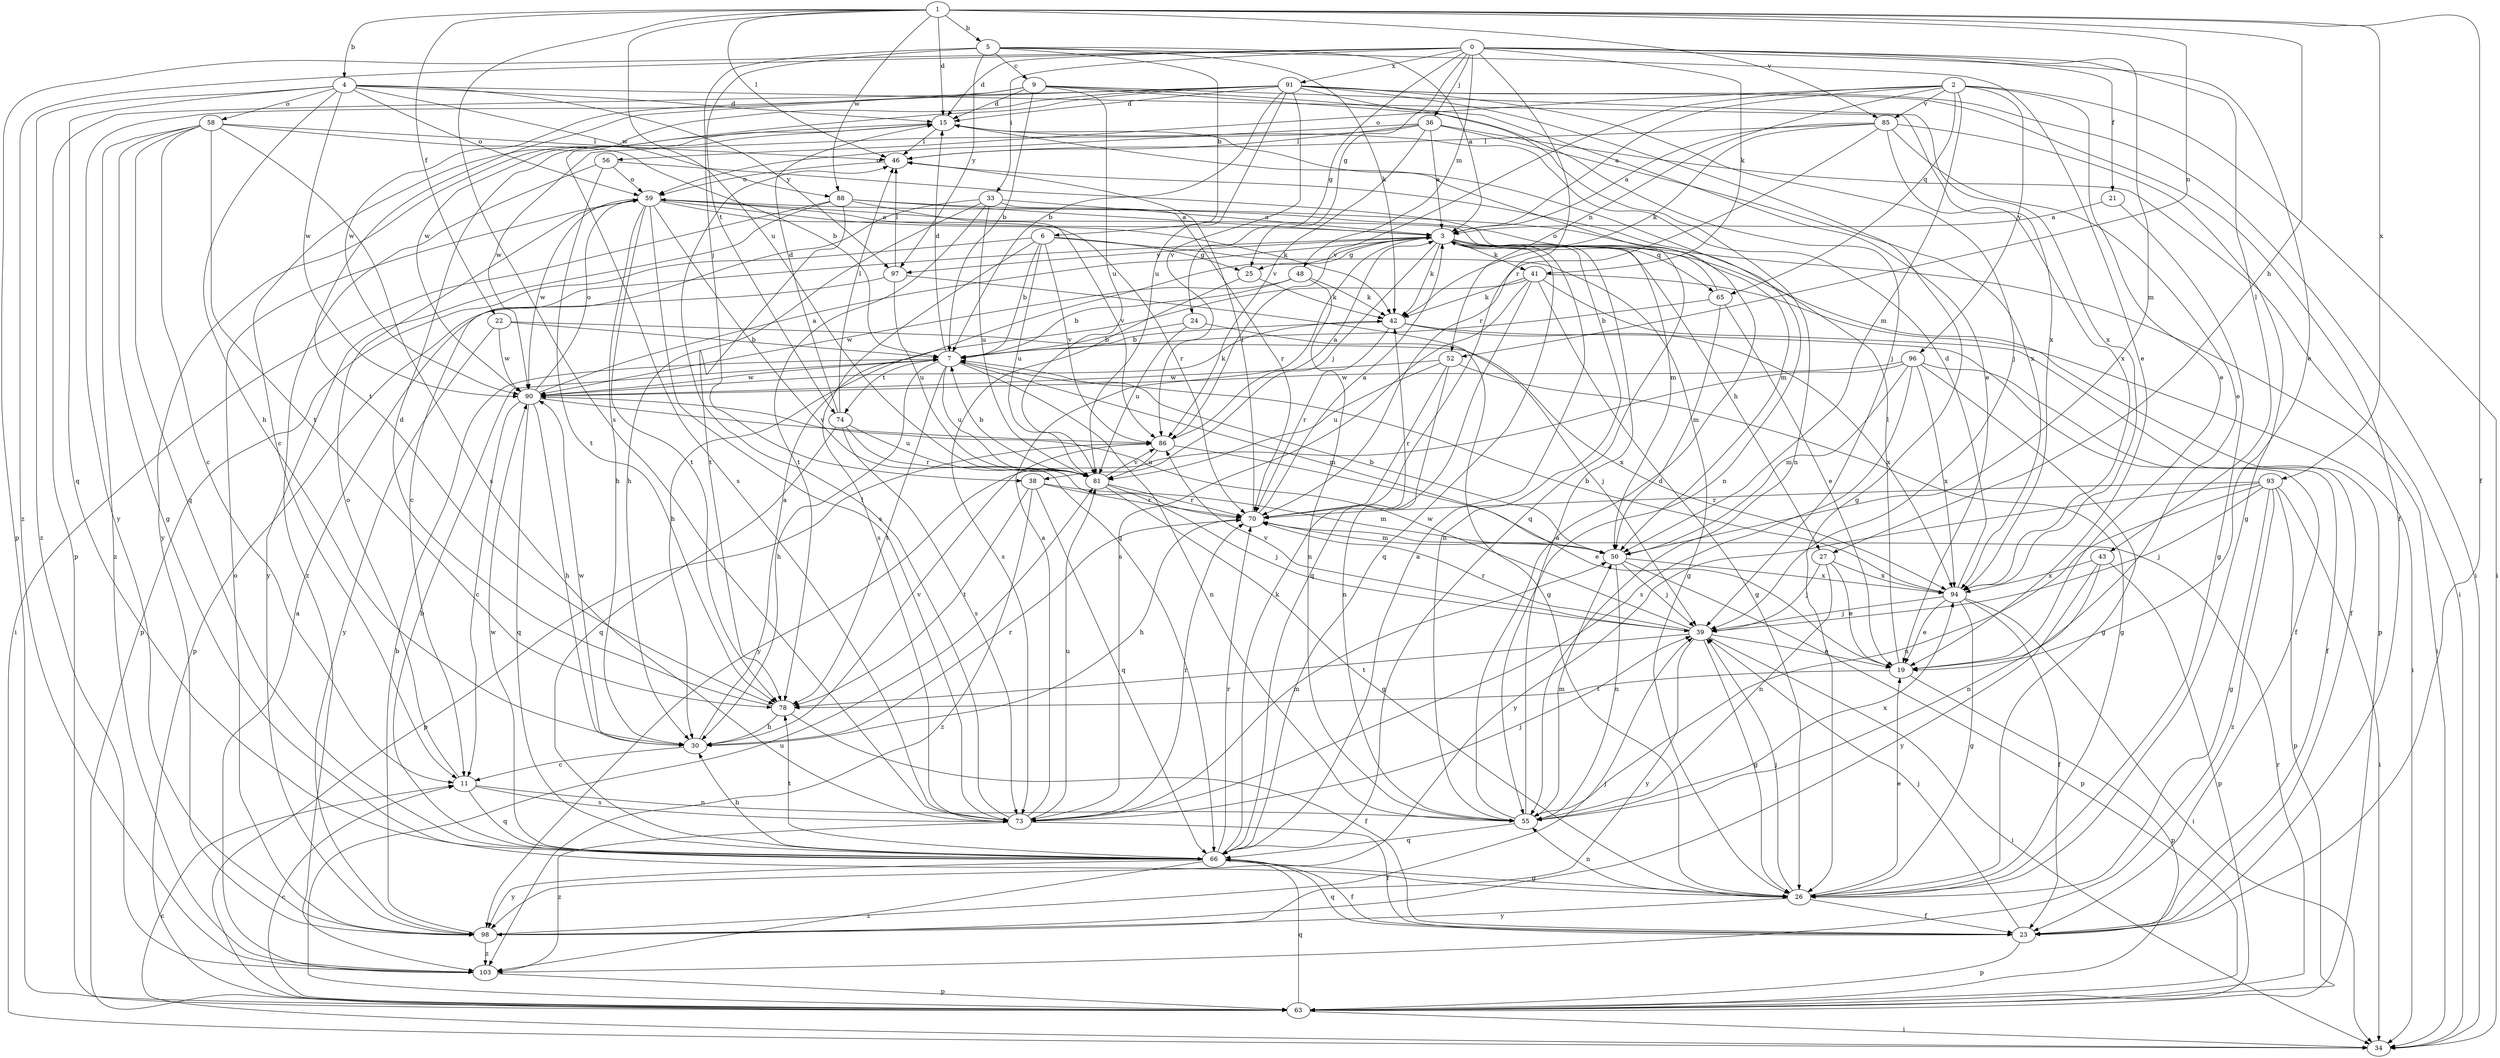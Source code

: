 strict digraph  {
0;
1;
2;
3;
4;
5;
6;
7;
9;
11;
15;
19;
21;
22;
23;
24;
25;
26;
27;
30;
33;
34;
36;
38;
39;
41;
42;
43;
46;
48;
50;
52;
55;
56;
58;
59;
63;
65;
66;
70;
73;
74;
78;
81;
85;
86;
88;
90;
91;
93;
94;
96;
97;
98;
103;
0 -> 15  [label=d];
0 -> 19  [label=e];
0 -> 21  [label=f];
0 -> 24  [label=g];
0 -> 25  [label=g];
0 -> 33  [label=i];
0 -> 36  [label=j];
0 -> 41  [label=k];
0 -> 43  [label=l];
0 -> 48  [label=m];
0 -> 50  [label=m];
0 -> 63  [label=p];
0 -> 70  [label=r];
0 -> 91  [label=x];
0 -> 103  [label=z];
1 -> 4  [label=b];
1 -> 5  [label=b];
1 -> 15  [label=d];
1 -> 22  [label=f];
1 -> 23  [label=f];
1 -> 27  [label=h];
1 -> 46  [label=l];
1 -> 52  [label=n];
1 -> 73  [label=s];
1 -> 81  [label=u];
1 -> 85  [label=v];
1 -> 88  [label=w];
1 -> 93  [label=x];
2 -> 3  [label=a];
2 -> 19  [label=e];
2 -> 34  [label=i];
2 -> 50  [label=m];
2 -> 52  [label=n];
2 -> 56  [label=o];
2 -> 65  [label=q];
2 -> 85  [label=v];
2 -> 86  [label=v];
2 -> 96  [label=y];
3 -> 25  [label=g];
3 -> 27  [label=h];
3 -> 34  [label=i];
3 -> 38  [label=j];
3 -> 41  [label=k];
3 -> 42  [label=k];
3 -> 55  [label=n];
3 -> 63  [label=p];
3 -> 65  [label=q];
3 -> 66  [label=q];
3 -> 97  [label=y];
4 -> 15  [label=d];
4 -> 30  [label=h];
4 -> 58  [label=o];
4 -> 59  [label=o];
4 -> 66  [label=q];
4 -> 88  [label=w];
4 -> 90  [label=w];
4 -> 94  [label=x];
4 -> 97  [label=y];
4 -> 103  [label=z];
5 -> 3  [label=a];
5 -> 6  [label=b];
5 -> 9  [label=c];
5 -> 19  [label=e];
5 -> 38  [label=j];
5 -> 42  [label=k];
5 -> 74  [label=t];
5 -> 97  [label=y];
6 -> 7  [label=b];
6 -> 25  [label=g];
6 -> 26  [label=g];
6 -> 63  [label=p];
6 -> 73  [label=s];
6 -> 81  [label=u];
6 -> 86  [label=v];
7 -> 15  [label=d];
7 -> 30  [label=h];
7 -> 50  [label=m];
7 -> 55  [label=n];
7 -> 74  [label=t];
7 -> 78  [label=t];
7 -> 81  [label=u];
7 -> 90  [label=w];
9 -> 7  [label=b];
9 -> 15  [label=d];
9 -> 19  [label=e];
9 -> 39  [label=j];
9 -> 78  [label=t];
9 -> 81  [label=u];
9 -> 90  [label=w];
9 -> 94  [label=x];
11 -> 55  [label=n];
11 -> 59  [label=o];
11 -> 66  [label=q];
11 -> 73  [label=s];
15 -> 46  [label=l];
15 -> 55  [label=n];
15 -> 73  [label=s];
15 -> 98  [label=y];
19 -> 46  [label=l];
19 -> 63  [label=p];
19 -> 78  [label=t];
21 -> 3  [label=a];
21 -> 26  [label=g];
22 -> 7  [label=b];
22 -> 90  [label=w];
22 -> 94  [label=x];
22 -> 98  [label=y];
23 -> 39  [label=j];
23 -> 63  [label=p];
23 -> 66  [label=q];
24 -> 7  [label=b];
24 -> 39  [label=j];
24 -> 81  [label=u];
25 -> 42  [label=k];
25 -> 73  [label=s];
26 -> 19  [label=e];
26 -> 23  [label=f];
26 -> 39  [label=j];
26 -> 55  [label=n];
26 -> 98  [label=y];
27 -> 19  [label=e];
27 -> 39  [label=j];
27 -> 55  [label=n];
27 -> 94  [label=x];
30 -> 3  [label=a];
30 -> 11  [label=c];
30 -> 70  [label=r];
30 -> 86  [label=v];
30 -> 90  [label=w];
33 -> 3  [label=a];
33 -> 11  [label=c];
33 -> 30  [label=h];
33 -> 70  [label=r];
33 -> 78  [label=t];
33 -> 81  [label=u];
34 -> 11  [label=c];
36 -> 3  [label=a];
36 -> 34  [label=i];
36 -> 46  [label=l];
36 -> 59  [label=o];
36 -> 86  [label=v];
36 -> 90  [label=w];
36 -> 94  [label=x];
38 -> 50  [label=m];
38 -> 66  [label=q];
38 -> 70  [label=r];
38 -> 78  [label=t];
38 -> 103  [label=z];
39 -> 19  [label=e];
39 -> 26  [label=g];
39 -> 34  [label=i];
39 -> 70  [label=r];
39 -> 78  [label=t];
39 -> 86  [label=v];
39 -> 90  [label=w];
39 -> 98  [label=y];
41 -> 23  [label=f];
41 -> 26  [label=g];
41 -> 30  [label=h];
41 -> 34  [label=i];
41 -> 42  [label=k];
41 -> 66  [label=q];
41 -> 73  [label=s];
42 -> 7  [label=b];
42 -> 23  [label=f];
42 -> 70  [label=r];
42 -> 94  [label=x];
43 -> 55  [label=n];
43 -> 63  [label=p];
43 -> 94  [label=x];
43 -> 98  [label=y];
46 -> 59  [label=o];
48 -> 7  [label=b];
48 -> 42  [label=k];
48 -> 55  [label=n];
48 -> 90  [label=w];
50 -> 7  [label=b];
50 -> 39  [label=j];
50 -> 55  [label=n];
50 -> 63  [label=p];
50 -> 94  [label=x];
52 -> 26  [label=g];
52 -> 55  [label=n];
52 -> 70  [label=r];
52 -> 81  [label=u];
52 -> 90  [label=w];
55 -> 3  [label=a];
55 -> 15  [label=d];
55 -> 50  [label=m];
55 -> 66  [label=q];
55 -> 94  [label=x];
56 -> 59  [label=o];
56 -> 66  [label=q];
56 -> 78  [label=t];
56 -> 103  [label=z];
58 -> 7  [label=b];
58 -> 11  [label=c];
58 -> 26  [label=g];
58 -> 46  [label=l];
58 -> 66  [label=q];
58 -> 73  [label=s];
58 -> 78  [label=t];
58 -> 103  [label=z];
59 -> 3  [label=a];
59 -> 30  [label=h];
59 -> 42  [label=k];
59 -> 50  [label=m];
59 -> 66  [label=q];
59 -> 70  [label=r];
59 -> 73  [label=s];
59 -> 78  [label=t];
59 -> 90  [label=w];
63 -> 11  [label=c];
63 -> 34  [label=i];
63 -> 66  [label=q];
63 -> 70  [label=r];
63 -> 81  [label=u];
65 -> 7  [label=b];
65 -> 19  [label=e];
65 -> 50  [label=m];
65 -> 59  [label=o];
66 -> 3  [label=a];
66 -> 7  [label=b];
66 -> 23  [label=f];
66 -> 26  [label=g];
66 -> 30  [label=h];
66 -> 42  [label=k];
66 -> 70  [label=r];
66 -> 78  [label=t];
66 -> 90  [label=w];
66 -> 98  [label=y];
66 -> 103  [label=z];
70 -> 3  [label=a];
70 -> 30  [label=h];
70 -> 46  [label=l];
70 -> 50  [label=m];
73 -> 3  [label=a];
73 -> 23  [label=f];
73 -> 39  [label=j];
73 -> 46  [label=l];
73 -> 50  [label=m];
73 -> 70  [label=r];
73 -> 81  [label=u];
73 -> 103  [label=z];
74 -> 15  [label=d];
74 -> 46  [label=l];
74 -> 66  [label=q];
74 -> 70  [label=r];
74 -> 73  [label=s];
74 -> 81  [label=u];
78 -> 15  [label=d];
78 -> 23  [label=f];
78 -> 30  [label=h];
81 -> 7  [label=b];
81 -> 26  [label=g];
81 -> 39  [label=j];
81 -> 70  [label=r];
81 -> 86  [label=v];
85 -> 3  [label=a];
85 -> 19  [label=e];
85 -> 26  [label=g];
85 -> 42  [label=k];
85 -> 46  [label=l];
85 -> 70  [label=r];
85 -> 94  [label=x];
86 -> 3  [label=a];
86 -> 19  [label=e];
86 -> 63  [label=p];
86 -> 81  [label=u];
88 -> 3  [label=a];
88 -> 34  [label=i];
88 -> 50  [label=m];
88 -> 78  [label=t];
88 -> 86  [label=v];
88 -> 98  [label=y];
90 -> 3  [label=a];
90 -> 11  [label=c];
90 -> 30  [label=h];
90 -> 42  [label=k];
90 -> 59  [label=o];
90 -> 66  [label=q];
90 -> 86  [label=v];
91 -> 7  [label=b];
91 -> 11  [label=c];
91 -> 15  [label=d];
91 -> 23  [label=f];
91 -> 26  [label=g];
91 -> 34  [label=i];
91 -> 39  [label=j];
91 -> 55  [label=n];
91 -> 63  [label=p];
91 -> 81  [label=u];
91 -> 86  [label=v];
91 -> 90  [label=w];
91 -> 98  [label=y];
93 -> 26  [label=g];
93 -> 34  [label=i];
93 -> 39  [label=j];
93 -> 55  [label=n];
93 -> 63  [label=p];
93 -> 70  [label=r];
93 -> 98  [label=y];
93 -> 103  [label=z];
94 -> 7  [label=b];
94 -> 15  [label=d];
94 -> 19  [label=e];
94 -> 23  [label=f];
94 -> 26  [label=g];
94 -> 34  [label=i];
94 -> 39  [label=j];
96 -> 23  [label=f];
96 -> 26  [label=g];
96 -> 50  [label=m];
96 -> 73  [label=s];
96 -> 90  [label=w];
96 -> 94  [label=x];
96 -> 98  [label=y];
97 -> 26  [label=g];
97 -> 46  [label=l];
97 -> 63  [label=p];
97 -> 81  [label=u];
98 -> 7  [label=b];
98 -> 39  [label=j];
98 -> 59  [label=o];
98 -> 103  [label=z];
103 -> 3  [label=a];
103 -> 63  [label=p];
}
